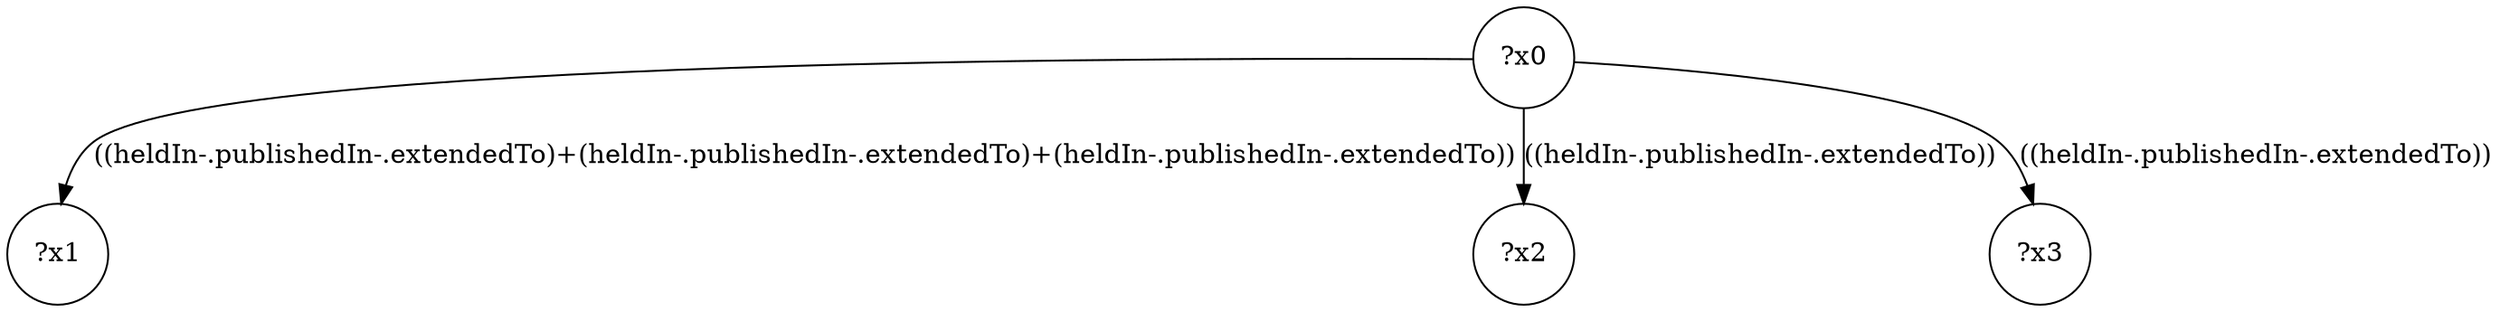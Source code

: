 digraph g {
	x0 [shape=circle, label="?x0"];
	x1 [shape=circle, label="?x1"];
	x0 -> x1 [label="((heldIn-.publishedIn-.extendedTo)+(heldIn-.publishedIn-.extendedTo)+(heldIn-.publishedIn-.extendedTo))"];
	x2 [shape=circle, label="?x2"];
	x0 -> x2 [label="((heldIn-.publishedIn-.extendedTo))"];
	x3 [shape=circle, label="?x3"];
	x0 -> x3 [label="((heldIn-.publishedIn-.extendedTo))"];
}
